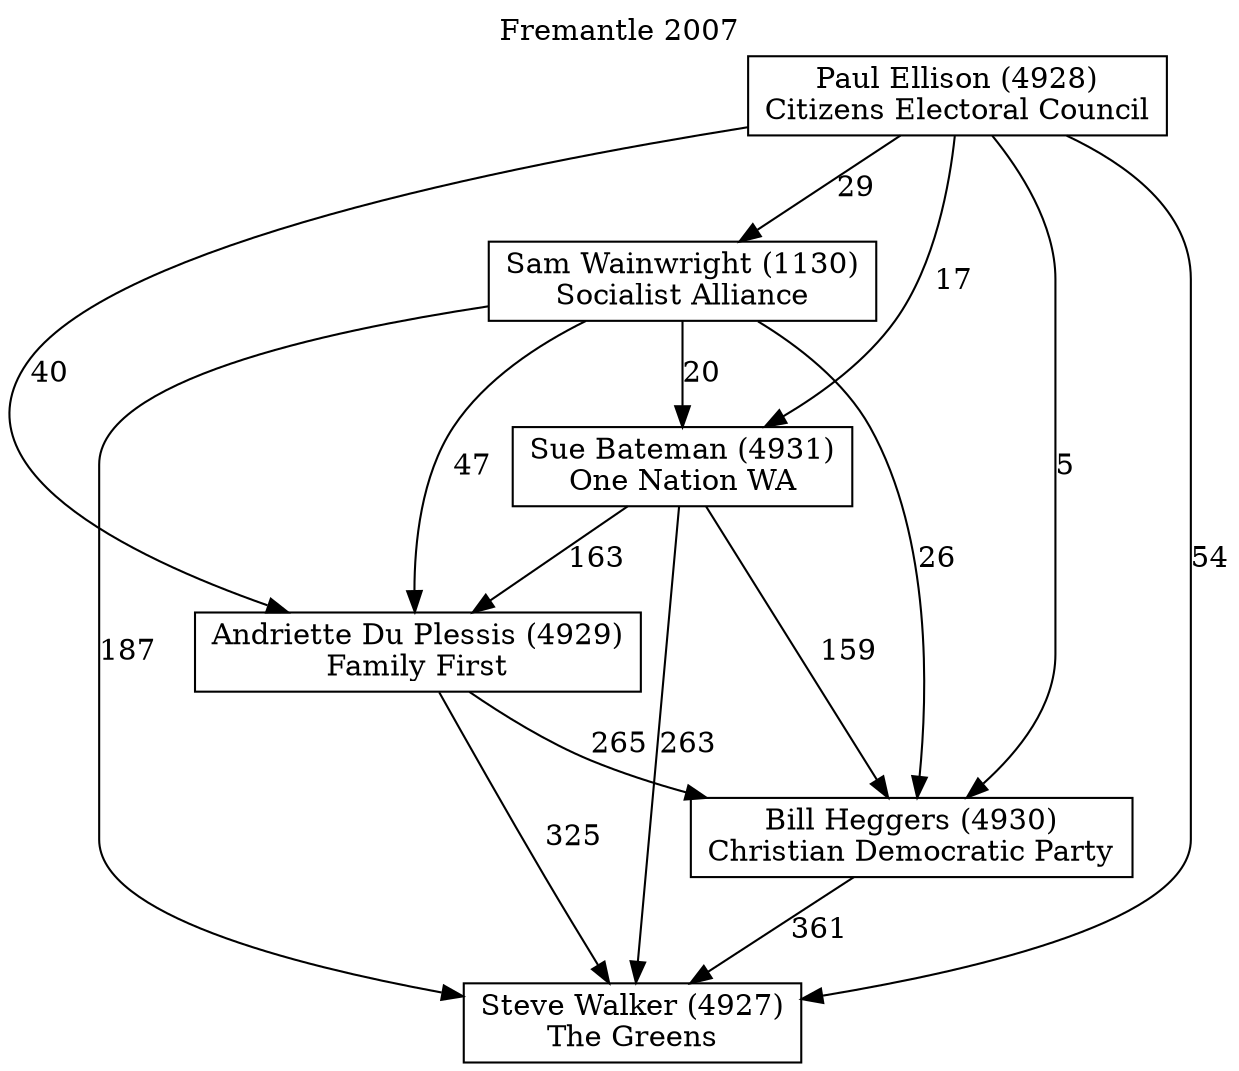 // House preference flow
digraph "Steve Walker (4927)_Fremantle_2007" {
	graph [label="Fremantle 2007" labelloc=t mclimit=10]
	node [shape=box]
	"Andriette Du Plessis (4929)" [label="Andriette Du Plessis (4929)
Family First"]
	"Bill Heggers (4930)" [label="Bill Heggers (4930)
Christian Democratic Party"]
	"Paul Ellison (4928)" [label="Paul Ellison (4928)
Citizens Electoral Council"]
	"Sam Wainwright (1130)" [label="Sam Wainwright (1130)
Socialist Alliance"]
	"Steve Walker (4927)" [label="Steve Walker (4927)
The Greens"]
	"Sue Bateman (4931)" [label="Sue Bateman (4931)
One Nation WA"]
	"Andriette Du Plessis (4929)" -> "Bill Heggers (4930)" [label=265]
	"Andriette Du Plessis (4929)" -> "Steve Walker (4927)" [label=325]
	"Bill Heggers (4930)" -> "Steve Walker (4927)" [label=361]
	"Paul Ellison (4928)" -> "Andriette Du Plessis (4929)" [label=40]
	"Paul Ellison (4928)" -> "Bill Heggers (4930)" [label=5]
	"Paul Ellison (4928)" -> "Sam Wainwright (1130)" [label=29]
	"Paul Ellison (4928)" -> "Steve Walker (4927)" [label=54]
	"Paul Ellison (4928)" -> "Sue Bateman (4931)" [label=17]
	"Sam Wainwright (1130)" -> "Andriette Du Plessis (4929)" [label=47]
	"Sam Wainwright (1130)" -> "Bill Heggers (4930)" [label=26]
	"Sam Wainwright (1130)" -> "Steve Walker (4927)" [label=187]
	"Sam Wainwright (1130)" -> "Sue Bateman (4931)" [label=20]
	"Sue Bateman (4931)" -> "Andriette Du Plessis (4929)" [label=163]
	"Sue Bateman (4931)" -> "Bill Heggers (4930)" [label=159]
	"Sue Bateman (4931)" -> "Steve Walker (4927)" [label=263]
}

